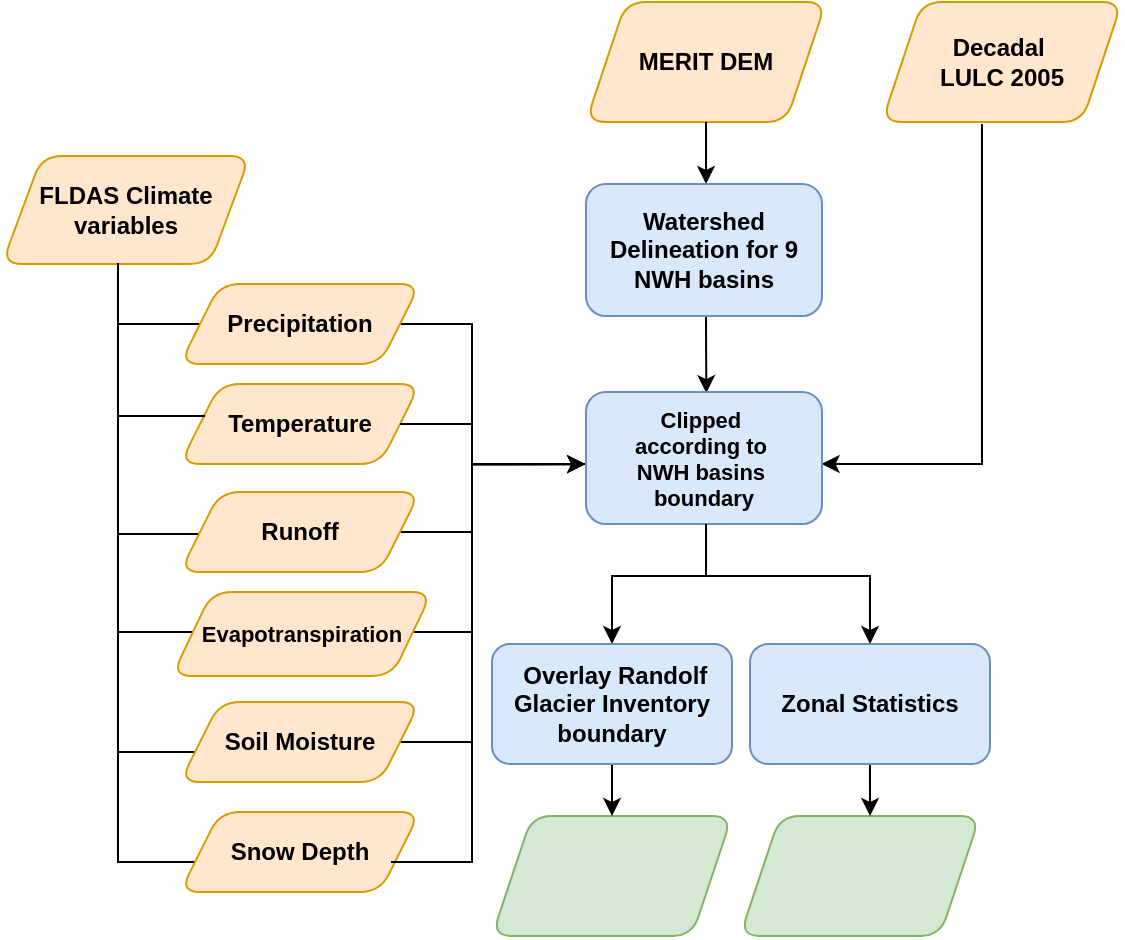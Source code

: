 <mxfile version="24.7.4">
  <diagram name="Page-1" id="QUtDIccSRgERD6ln696T">
    <mxGraphModel dx="1114" dy="600" grid="1" gridSize="10" guides="1" tooltips="1" connect="1" arrows="1" fold="1" page="1" pageScale="1" pageWidth="850" pageHeight="1100" math="0" shadow="0">
      <root>
        <mxCell id="0" />
        <mxCell id="1" parent="0" />
        <mxCell id="07gmpoXII292DJnsWcgK-1" value="FLDAS Climate variables" style="shape=parallelogram;perimeter=parallelogramPerimeter;whiteSpace=wrap;html=1;fixedSize=1;rounded=1;glass=0;strokeWidth=1;shadow=0;fillColor=#ffe6cc;strokeColor=#d79b00;fontStyle=1" parent="1" vertex="1">
          <mxGeometry x="85" y="180" width="124" height="54" as="geometry" />
        </mxCell>
        <mxCell id="07gmpoXII292DJnsWcgK-2" value="" style="shape=partialRectangle;whiteSpace=wrap;html=1;bottom=0;right=0;fillColor=none;rotation=-90;fontStyle=1" parent="1" vertex="1">
          <mxGeometry x="158" y="219" width="30" height="60" as="geometry" />
        </mxCell>
        <mxCell id="07gmpoXII292DJnsWcgK-3" style="edgeStyle=orthogonalEdgeStyle;rounded=0;orthogonalLoop=1;jettySize=auto;html=1;entryX=0;entryY=0.5;entryDx=0;entryDy=0;fontStyle=1" parent="1" source="07gmpoXII292DJnsWcgK-4" edge="1">
          <mxGeometry relative="1" as="geometry">
            <mxPoint x="422" y="334" as="targetPoint" />
            <Array as="points">
              <mxPoint x="320" y="264" />
              <mxPoint x="320" y="334" />
            </Array>
          </mxGeometry>
        </mxCell>
        <mxCell id="07gmpoXII292DJnsWcgK-4" value="Precipitation" style="shape=parallelogram;perimeter=parallelogramPerimeter;whiteSpace=wrap;html=1;fixedSize=1;rounded=1;glass=0;strokeWidth=1;shadow=0;fillColor=#ffe6cc;strokeColor=#d79b00;fontStyle=1" parent="1" vertex="1">
          <mxGeometry x="174" y="244" width="120" height="40" as="geometry" />
        </mxCell>
        <mxCell id="07gmpoXII292DJnsWcgK-6" value="Temperature" style="shape=parallelogram;perimeter=parallelogramPerimeter;whiteSpace=wrap;html=1;fixedSize=1;rounded=1;glass=0;strokeWidth=1;shadow=0;fillColor=#ffe6cc;strokeColor=#d79b00;fontStyle=1" parent="1" vertex="1">
          <mxGeometry x="174" y="294" width="120" height="40" as="geometry" />
        </mxCell>
        <mxCell id="07gmpoXII292DJnsWcgK-7" value="" style="shape=partialRectangle;whiteSpace=wrap;html=1;bottom=0;right=0;fillColor=none;rotation=-90;fontStyle=1" parent="1" vertex="1">
          <mxGeometry x="144" y="310" width="58" height="60" as="geometry" />
        </mxCell>
        <mxCell id="07gmpoXII292DJnsWcgK-8" style="edgeStyle=orthogonalEdgeStyle;rounded=0;orthogonalLoop=1;jettySize=auto;html=1;fontStyle=1" parent="1" source="07gmpoXII292DJnsWcgK-9" edge="1">
          <mxGeometry relative="1" as="geometry">
            <Array as="points">
              <mxPoint x="320" y="368" />
              <mxPoint x="320" y="334" />
            </Array>
            <mxPoint x="422" y="334" as="targetPoint" />
          </mxGeometry>
        </mxCell>
        <mxCell id="07gmpoXII292DJnsWcgK-9" value="Runoff" style="shape=parallelogram;perimeter=parallelogramPerimeter;whiteSpace=wrap;html=1;fixedSize=1;rounded=1;glass=0;strokeWidth=1;shadow=0;fillColor=#ffe6cc;strokeColor=#d79b00;fontStyle=1" parent="1" vertex="1">
          <mxGeometry x="174" y="348" width="120" height="40" as="geometry" />
        </mxCell>
        <mxCell id="07gmpoXII292DJnsWcgK-10" value="" style="shape=partialRectangle;whiteSpace=wrap;html=1;bottom=0;right=0;fillColor=none;rotation=-90;fontStyle=1" parent="1" vertex="1">
          <mxGeometry x="144" y="359" width="58" height="60" as="geometry" />
        </mxCell>
        <mxCell id="07gmpoXII292DJnsWcgK-11" style="edgeStyle=orthogonalEdgeStyle;rounded=0;orthogonalLoop=1;jettySize=auto;html=1;fontStyle=1;entryX=-0.002;entryY=0.547;entryDx=0;entryDy=0;entryPerimeter=0;" parent="1" source="07gmpoXII292DJnsWcgK-12" edge="1" target="MAml1XfjMAZWZLBs70uh-9">
          <mxGeometry relative="1" as="geometry">
            <mxPoint x="464" y="334" as="targetPoint" />
            <Array as="points">
              <mxPoint x="320" y="418" />
              <mxPoint x="320" y="334" />
            </Array>
          </mxGeometry>
        </mxCell>
        <mxCell id="07gmpoXII292DJnsWcgK-12" value="&lt;font style=&quot;font-size: 11px;&quot;&gt;Evapotranspiration&lt;/font&gt;" style="shape=parallelogram;perimeter=parallelogramPerimeter;whiteSpace=wrap;html=1;fixedSize=1;rounded=1;glass=0;strokeWidth=1;shadow=0;fillColor=#ffe6cc;strokeColor=#d79b00;fontStyle=1" parent="1" vertex="1">
          <mxGeometry x="170" y="398" width="130" height="42" as="geometry" />
        </mxCell>
        <mxCell id="07gmpoXII292DJnsWcgK-13" value="" style="shape=partialRectangle;whiteSpace=wrap;html=1;bottom=0;right=0;fillColor=none;rotation=-90;fontStyle=1" parent="1" vertex="1">
          <mxGeometry x="140" y="415" width="66" height="60" as="geometry" />
        </mxCell>
        <mxCell id="07gmpoXII292DJnsWcgK-14" style="edgeStyle=orthogonalEdgeStyle;rounded=0;orthogonalLoop=1;jettySize=auto;html=1;fontStyle=1;entryX=-0.004;entryY=0.548;entryDx=0;entryDy=0;entryPerimeter=0;" parent="1" source="07gmpoXII292DJnsWcgK-15" edge="1" target="MAml1XfjMAZWZLBs70uh-9">
          <mxGeometry relative="1" as="geometry">
            <mxPoint x="400" y="350" as="targetPoint" />
            <Array as="points">
              <mxPoint x="320" y="473" />
              <mxPoint x="320" y="334" />
            </Array>
          </mxGeometry>
        </mxCell>
        <mxCell id="07gmpoXII292DJnsWcgK-15" value="Soil Moisture" style="shape=parallelogram;perimeter=parallelogramPerimeter;whiteSpace=wrap;html=1;fixedSize=1;rounded=1;glass=0;strokeWidth=1;shadow=0;fillColor=#ffe6cc;strokeColor=#d79b00;fontStyle=1" parent="1" vertex="1">
          <mxGeometry x="174" y="453" width="120" height="40" as="geometry" />
        </mxCell>
        <mxCell id="07gmpoXII292DJnsWcgK-18" value="" style="edgeStyle=orthogonalEdgeStyle;rounded=0;orthogonalLoop=1;jettySize=auto;html=1;entryX=0.51;entryY=0.008;entryDx=0;entryDy=0;entryPerimeter=0;fontStyle=1" parent="1" target="MAml1XfjMAZWZLBs70uh-9" edge="1">
          <mxGeometry relative="1" as="geometry">
            <Array as="points">
              <mxPoint x="437" y="264" />
              <mxPoint x="437" y="264" />
            </Array>
            <mxPoint x="437" y="244" as="sourcePoint" />
            <mxPoint x="437" y="304" as="targetPoint" />
          </mxGeometry>
        </mxCell>
        <mxCell id="07gmpoXII292DJnsWcgK-20" value="" style="edgeStyle=orthogonalEdgeStyle;rounded=0;orthogonalLoop=1;jettySize=auto;html=1;entryX=0.5;entryY=0;entryDx=0;entryDy=0;fontStyle=1" parent="1" target="07gmpoXII292DJnsWcgK-25" edge="1">
          <mxGeometry relative="1" as="geometry">
            <Array as="points">
              <mxPoint x="437" y="390" />
              <mxPoint x="519" y="390" />
            </Array>
            <mxPoint x="437" y="364" as="sourcePoint" />
          </mxGeometry>
        </mxCell>
        <mxCell id="07gmpoXII292DJnsWcgK-22" style="edgeStyle=orthogonalEdgeStyle;rounded=0;orthogonalLoop=1;jettySize=auto;html=1;exitX=1;exitY=0.5;exitDx=0;exitDy=0;fontStyle=1;entryX=-0.003;entryY=0.545;entryDx=0;entryDy=0;entryPerimeter=0;" parent="1" source="07gmpoXII292DJnsWcgK-6" target="MAml1XfjMAZWZLBs70uh-9" edge="1">
          <mxGeometry relative="1" as="geometry">
            <mxPoint x="410" y="334" as="targetPoint" />
            <mxPoint x="294" y="314" as="sourcePoint" />
            <Array as="points">
              <mxPoint x="320" y="314" />
              <mxPoint x="320" y="334" />
            </Array>
          </mxGeometry>
        </mxCell>
        <mxCell id="07gmpoXII292DJnsWcgK-24" value="" style="shape=parallelogram;perimeter=parallelogramPerimeter;whiteSpace=wrap;html=1;fixedSize=1;rounded=1;glass=0;strokeWidth=1;shadow=0;fillColor=#d5e8d4;strokeColor=#82b366;fontStyle=1" parent="1" vertex="1">
          <mxGeometry x="454" y="510" width="120" height="60" as="geometry" />
        </mxCell>
        <mxCell id="MAml1XfjMAZWZLBs70uh-12" style="edgeStyle=orthogonalEdgeStyle;rounded=0;orthogonalLoop=1;jettySize=auto;html=1;entryX=0.542;entryY=0;entryDx=0;entryDy=0;entryPerimeter=0;fontStyle=1" parent="1" source="07gmpoXII292DJnsWcgK-25" target="07gmpoXII292DJnsWcgK-24" edge="1">
          <mxGeometry relative="1" as="geometry" />
        </mxCell>
        <mxCell id="07gmpoXII292DJnsWcgK-25" value="Zonal Statistics" style="whiteSpace=wrap;html=1;rounded=1;glass=0;strokeWidth=1;shadow=0;fillColor=#dae8fc;strokeColor=#6c8ebf;fontStyle=1" parent="1" vertex="1">
          <mxGeometry x="459" y="424" width="120" height="60" as="geometry" />
        </mxCell>
        <mxCell id="07gmpoXII292DJnsWcgK-26" value="" style="shape=partialRectangle;whiteSpace=wrap;html=1;bottom=0;right=0;fillColor=none;rotation=-90;fontStyle=1" parent="1" vertex="1">
          <mxGeometry x="144" y="474" width="58" height="60" as="geometry" />
        </mxCell>
        <mxCell id="07gmpoXII292DJnsWcgK-27" value="Snow Depth" style="shape=parallelogram;perimeter=parallelogramPerimeter;whiteSpace=wrap;html=1;fixedSize=1;rounded=1;glass=0;strokeWidth=1;shadow=0;fillColor=#ffe6cc;strokeColor=#d79b00;fontStyle=1" parent="1" vertex="1">
          <mxGeometry x="174" y="508" width="120" height="40" as="geometry" />
        </mxCell>
        <mxCell id="07gmpoXII292DJnsWcgK-28" style="edgeStyle=orthogonalEdgeStyle;rounded=0;orthogonalLoop=1;jettySize=auto;html=1;entryX=0.998;entryY=0.536;entryDx=0;entryDy=0;entryPerimeter=0;fontStyle=1" parent="1" target="MAml1XfjMAZWZLBs70uh-9" edge="1">
          <mxGeometry relative="1" as="geometry">
            <Array as="points">
              <mxPoint x="575" y="334" />
              <mxPoint x="495" y="334" />
            </Array>
            <mxPoint x="575" y="164" as="sourcePoint" />
            <mxPoint x="487" y="334" as="targetPoint" />
          </mxGeometry>
        </mxCell>
        <mxCell id="07gmpoXII292DJnsWcgK-31" value="" style="shape=parallelogram;perimeter=parallelogramPerimeter;whiteSpace=wrap;html=1;fixedSize=1;rounded=1;glass=0;strokeWidth=1;shadow=0;fillColor=#d5e8d4;strokeColor=#82b366;fontStyle=1" parent="1" vertex="1">
          <mxGeometry x="330" y="510" width="120" height="60" as="geometry" />
        </mxCell>
        <mxCell id="MAml1XfjMAZWZLBs70uh-5" value="&lt;div&gt;MERIT DEM&lt;/div&gt;" style="shape=parallelogram;perimeter=parallelogramPerimeter;whiteSpace=wrap;html=1;fixedSize=1;rounded=1;glass=0;strokeWidth=1;shadow=0;fillColor=#ffe6cc;strokeColor=#d79b00;fontStyle=1" parent="1" vertex="1">
          <mxGeometry x="377" y="103.02" width="120" height="60" as="geometry" />
        </mxCell>
        <mxCell id="MAml1XfjMAZWZLBs70uh-6" style="edgeStyle=orthogonalEdgeStyle;rounded=0;orthogonalLoop=1;jettySize=auto;html=1;entryX=0.592;entryY=-0.067;entryDx=0;entryDy=0;entryPerimeter=0;fontStyle=1" parent="1" source="MAml1XfjMAZWZLBs70uh-5" edge="1">
          <mxGeometry relative="1" as="geometry">
            <mxPoint x="437.04" y="194.0" as="targetPoint" />
          </mxGeometry>
        </mxCell>
        <mxCell id="MAml1XfjMAZWZLBs70uh-8" value="Watershed Delineation for 9 NWH basins" style="rounded=1;whiteSpace=wrap;html=1;fontSize=12;glass=0;strokeWidth=1;shadow=0;fillColor=#dae8fc;strokeColor=#6c8ebf;fontStyle=1" parent="1" vertex="1">
          <mxGeometry x="377" y="194" width="118" height="66" as="geometry" />
        </mxCell>
        <mxCell id="MAml1XfjMAZWZLBs70uh-9" value="&lt;font style=&quot;font-size: 11px;&quot;&gt;Clipped&amp;nbsp;&lt;/font&gt;&lt;div style=&quot;font-size: 11px;&quot;&gt;according to&amp;nbsp;&lt;/div&gt;&lt;div style=&quot;font-size: 11px;&quot;&gt;NWH basins&amp;nbsp;&lt;/div&gt;&lt;div style=&quot;font-size: 11px;&quot;&gt;boundary&lt;/div&gt;" style="rounded=1;whiteSpace=wrap;html=1;fontSize=12;glass=0;strokeWidth=1;shadow=0;fillColor=#dae8fc;strokeColor=#6c8ebf;fontStyle=1" parent="1" vertex="1">
          <mxGeometry x="377" y="298" width="118" height="66" as="geometry" />
        </mxCell>
        <mxCell id="MAml1XfjMAZWZLBs70uh-10" value="" style="edgeStyle=orthogonalEdgeStyle;rounded=0;orthogonalLoop=1;jettySize=auto;html=1;entryX=0.5;entryY=0;entryDx=0;entryDy=0;exitX=0.5;exitY=1;exitDx=0;exitDy=0;fontStyle=1" parent="1" target="07gmpoXII292DJnsWcgK-32" edge="1">
          <mxGeometry relative="1" as="geometry">
            <mxPoint x="437" y="364" as="sourcePoint" />
            <mxPoint x="391" y="405" as="targetPoint" />
            <Array as="points">
              <mxPoint x="437" y="390" />
            </Array>
          </mxGeometry>
        </mxCell>
        <mxCell id="MAml1XfjMAZWZLBs70uh-11" style="edgeStyle=orthogonalEdgeStyle;rounded=0;orthogonalLoop=1;jettySize=auto;html=1;exitX=0.5;exitY=1;exitDx=0;exitDy=0;entryX=0.5;entryY=0;entryDx=0;entryDy=0;fontStyle=1" parent="1" source="07gmpoXII292DJnsWcgK-32" target="07gmpoXII292DJnsWcgK-31" edge="1">
          <mxGeometry relative="1" as="geometry" />
        </mxCell>
        <mxCell id="07gmpoXII292DJnsWcgK-32" value="&amp;nbsp;Overlay Randolf Glacier Inventory boundary" style="whiteSpace=wrap;html=1;rounded=1;glass=0;strokeWidth=1;shadow=0;fillColor=#dae8fc;strokeColor=#6c8ebf;fontStyle=1" parent="1" vertex="1">
          <mxGeometry x="330" y="424" width="120" height="60" as="geometry" />
        </mxCell>
        <mxCell id="MAml1XfjMAZWZLBs70uh-13" value="Decadal&amp;nbsp;&lt;div&gt;LULC 2005&lt;/div&gt;" style="shape=parallelogram;perimeter=parallelogramPerimeter;whiteSpace=wrap;html=1;fixedSize=1;rounded=1;glass=0;strokeWidth=1;shadow=0;fillColor=#ffe6cc;strokeColor=#d79b00;fontStyle=1" parent="1" vertex="1">
          <mxGeometry x="525" y="103.02" width="120" height="60" as="geometry" />
        </mxCell>
        <mxCell id="5M5wrSji2qeCkD0t40Yh-3" value="" style="shape=partialRectangle;whiteSpace=wrap;html=1;bottom=0;right=0;fillColor=none;rotation=-90;fontStyle=1" vertex="1" parent="1">
          <mxGeometry x="140" y="264" width="49" height="43" as="geometry" />
        </mxCell>
        <mxCell id="5M5wrSji2qeCkD0t40Yh-5" value="" style="shape=partialRectangle;whiteSpace=wrap;html=1;bottom=0;right=0;fillColor=none;rotation=-180;fontStyle=1" vertex="1" parent="1">
          <mxGeometry x="280" y="474" width="40" height="59" as="geometry" />
        </mxCell>
        <mxCell id="5M5wrSji2qeCkD0t40Yh-6" style="edgeStyle=orthogonalEdgeStyle;rounded=0;orthogonalLoop=1;jettySize=auto;html=1;exitX=0.5;exitY=0;exitDx=0;exitDy=0;entryX=0.485;entryY=0;entryDx=0;entryDy=0;entryPerimeter=0;" edge="1" parent="1" source="5M5wrSji2qeCkD0t40Yh-5" target="5M5wrSji2qeCkD0t40Yh-5">
          <mxGeometry relative="1" as="geometry" />
        </mxCell>
      </root>
    </mxGraphModel>
  </diagram>
</mxfile>
